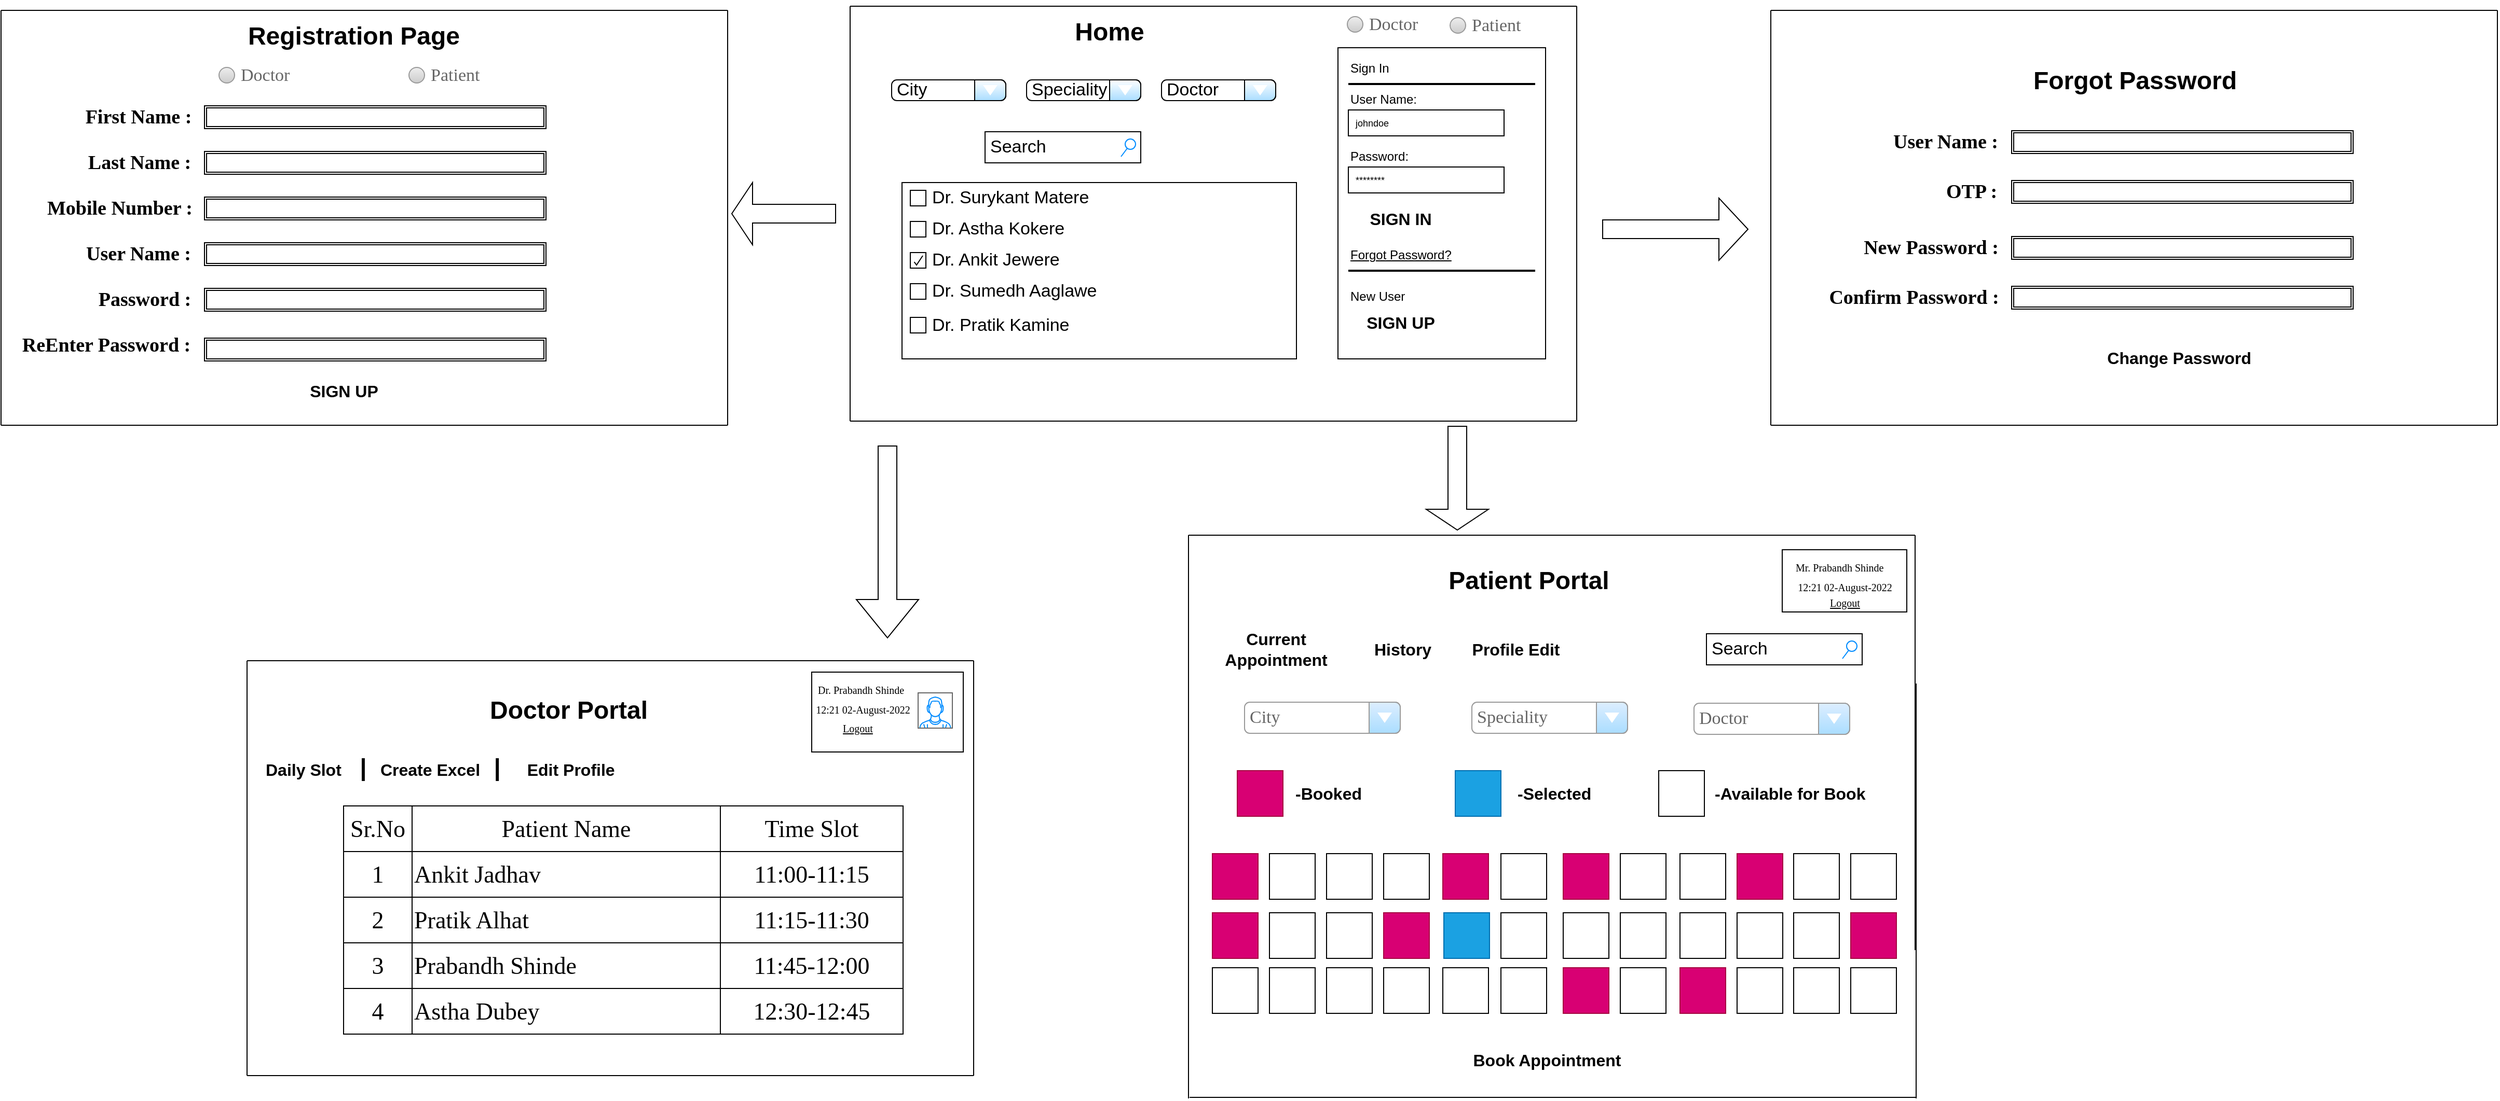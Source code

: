 <mxfile version="19.0.3" type="device"><diagram id="AtNiNteHKR3SzI6aipvw" name="Page-1"><mxGraphModel dx="3121" dy="1398" grid="1" gridSize="11" guides="1" tooltips="1" connect="1" arrows="1" fold="1" page="1" pageScale="1" pageWidth="850" pageHeight="1100" math="0" shadow="0"><root><mxCell id="0"/><mxCell id="1" parent="0"/><mxCell id="qTvIl6ClieO1crjSUaVZ-62" value="" style="strokeWidth=1;shadow=0;align=center;html=1;shape=mxgraph.mockup.forms.rrect;rSize=0;fontSize=9;" vertex="1" parent="1"><mxGeometry x="551" y="80" width="200" height="300" as="geometry"/></mxCell><mxCell id="qTvIl6ClieO1crjSUaVZ-63" value="Sign In" style="strokeWidth=1;shadow=0;dashed=0;align=center;html=1;shape=mxgraph.mockup.forms.anchor;fontSize=12;align=left;resizeWidth=1;spacingLeft=0;" vertex="1" parent="qTvIl6ClieO1crjSUaVZ-62"><mxGeometry width="100" height="20" relative="1" as="geometry"><mxPoint x="10" y="10" as="offset"/></mxGeometry></mxCell><mxCell id="qTvIl6ClieO1crjSUaVZ-64" value="" style="shape=line;strokeWidth=2;html=1;resizeWidth=1;fontSize=9;" vertex="1" parent="qTvIl6ClieO1crjSUaVZ-62"><mxGeometry width="180" height="10" relative="1" as="geometry"><mxPoint x="10" y="30" as="offset"/></mxGeometry></mxCell><mxCell id="qTvIl6ClieO1crjSUaVZ-65" value="User Name:" style="strokeWidth=1;shadow=0;dashed=0;align=center;html=1;shape=mxgraph.mockup.forms.anchor;fontSize=12;align=left;resizeWidth=1;spacingLeft=0;" vertex="1" parent="qTvIl6ClieO1crjSUaVZ-62"><mxGeometry width="100" height="20" relative="1" as="geometry"><mxPoint x="10" y="40" as="offset"/></mxGeometry></mxCell><mxCell id="qTvIl6ClieO1crjSUaVZ-66" value="johndoe" style="strokeWidth=1;shadow=0;dashed=0;align=center;html=1;shape=mxgraph.mockup.forms.rrect;rSize=0;align=left;spacingLeft=5;resizeWidth=1;fontSize=9;" vertex="1" parent="qTvIl6ClieO1crjSUaVZ-62"><mxGeometry width="150" height="25" relative="1" as="geometry"><mxPoint x="10" y="60" as="offset"/></mxGeometry></mxCell><mxCell id="qTvIl6ClieO1crjSUaVZ-67" value="Password:" style="strokeWidth=1;shadow=0;dashed=0;align=center;html=1;shape=mxgraph.mockup.forms.anchor;fontSize=12;align=left;resizeWidth=1;spacingLeft=0;" vertex="1" parent="qTvIl6ClieO1crjSUaVZ-62"><mxGeometry width="100" height="20" relative="1" as="geometry"><mxPoint x="10" y="95" as="offset"/></mxGeometry></mxCell><mxCell id="qTvIl6ClieO1crjSUaVZ-68" value="********" style="strokeWidth=1;shadow=0;dashed=0;align=center;html=1;shape=mxgraph.mockup.forms.rrect;rSize=0;align=left;spacingLeft=5;resizeWidth=1;fontSize=9;" vertex="1" parent="qTvIl6ClieO1crjSUaVZ-62"><mxGeometry width="150" height="25" relative="1" as="geometry"><mxPoint x="10" y="115" as="offset"/></mxGeometry></mxCell><mxCell id="qTvIl6ClieO1crjSUaVZ-69" value="SIGN IN" style="strokeWidth=1;shadow=0;dashed=0;align=center;html=1;shape=mxgraph.mockup.forms.rrect;rSize=5;strokeColor=none;fontSize=16;fontStyle=1;" vertex="1" parent="qTvIl6ClieO1crjSUaVZ-62"><mxGeometry y="1" width="80" height="30" relative="1" as="geometry"><mxPoint x="20" y="-150" as="offset"/></mxGeometry></mxCell><mxCell id="qTvIl6ClieO1crjSUaVZ-70" value="Forgot Password?" style="strokeWidth=1;shadow=0;dashed=0;align=center;html=1;shape=mxgraph.mockup.forms.anchor;fontSize=12;align=left;spacingLeft=0;fontStyle=4;resizeWidth=1;" vertex="1" parent="qTvIl6ClieO1crjSUaVZ-62"><mxGeometry y="1" width="150" height="20" relative="1" as="geometry"><mxPoint x="10" y="-110" as="offset"/></mxGeometry></mxCell><mxCell id="qTvIl6ClieO1crjSUaVZ-71" value="" style="shape=line;strokeWidth=2;html=1;resizeWidth=1;fontSize=9;" vertex="1" parent="qTvIl6ClieO1crjSUaVZ-62"><mxGeometry y="1" width="180" height="10" relative="1" as="geometry"><mxPoint x="10" y="-90" as="offset"/></mxGeometry></mxCell><mxCell id="qTvIl6ClieO1crjSUaVZ-72" value="New User" style="strokeWidth=1;shadow=0;dashed=0;align=center;html=1;shape=mxgraph.mockup.forms.anchor;fontSize=12;align=left;spacingLeft=0;resizeWidth=1;" vertex="1" parent="qTvIl6ClieO1crjSUaVZ-62"><mxGeometry y="1" width="150" height="20" relative="1" as="geometry"><mxPoint x="10" y="-70" as="offset"/></mxGeometry></mxCell><mxCell id="qTvIl6ClieO1crjSUaVZ-73" value="SIGN UP" style="strokeWidth=1;shadow=0;dashed=0;align=center;html=1;shape=mxgraph.mockup.forms.rrect;rSize=5;strokeColor=none;fontSize=16;fontStyle=1;" vertex="1" parent="qTvIl6ClieO1crjSUaVZ-62"><mxGeometry y="1" width="80" height="30" relative="1" as="geometry"><mxPoint x="20" y="-50" as="offset"/></mxGeometry></mxCell><mxCell id="qTvIl6ClieO1crjSUaVZ-85" value="City" style="strokeWidth=1;shadow=0;dashed=0;align=center;html=1;shape=mxgraph.mockup.forms.comboBox;align=left;fillColor2=#aaddff;mainText=;fontSize=17;spacingLeft=3;" vertex="1" parent="1"><mxGeometry x="121" y="111" width="110" height="20" as="geometry"/></mxCell><mxCell id="qTvIl6ClieO1crjSUaVZ-86" value="Speciality" style="strokeWidth=1;shadow=0;dashed=0;align=center;html=1;shape=mxgraph.mockup.forms.comboBox;align=left;fillColor2=#aaddff;mainText=;fontSize=17;spacingLeft=3;" vertex="1" parent="1"><mxGeometry x="251" y="111" width="110" height="20" as="geometry"/></mxCell><mxCell id="qTvIl6ClieO1crjSUaVZ-87" value="Doctor" style="strokeWidth=1;shadow=0;dashed=0;align=center;html=1;shape=mxgraph.mockup.forms.comboBox;align=left;fillColor2=#aaddff;mainText=;fontSize=17;spacingLeft=3;" vertex="1" parent="1"><mxGeometry x="381" y="111" width="110" height="20" as="geometry"/></mxCell><mxCell id="qTvIl6ClieO1crjSUaVZ-88" value="Search" style="strokeWidth=1;shadow=0;dashed=0;align=center;html=1;shape=mxgraph.mockup.forms.searchBox;mainText=;strokeColor2=#008cff;fontSize=17;align=left;spacingLeft=3;" vertex="1" parent="1"><mxGeometry x="211" y="161" width="150" height="30" as="geometry"/></mxCell><mxCell id="qTvIl6ClieO1crjSUaVZ-89" value="" style="strokeWidth=1;shadow=0;dashed=0;align=center;html=1;shape=mxgraph.mockup.forms.rrect;rSize=0;recursiveResize=0;fontSize=9;" vertex="1" parent="1"><mxGeometry x="131" y="210" width="380" height="170" as="geometry"/></mxCell><mxCell id="qTvIl6ClieO1crjSUaVZ-90" value="Dr. Surykant Matere" style="strokeWidth=1;shadow=0;dashed=0;align=center;html=1;shape=mxgraph.mockup.forms.rrect;rSize=0;align=left;spacingLeft=4;fontSize=17;labelPosition=right;" vertex="1" parent="qTvIl6ClieO1crjSUaVZ-89"><mxGeometry x="8" y="7.5" width="15" height="15" as="geometry"/></mxCell><mxCell id="qTvIl6ClieO1crjSUaVZ-91" value="Dr. Astha Kokere" style="strokeWidth=1;shadow=0;dashed=0;align=center;html=1;shape=mxgraph.mockup.forms.rrect;rSize=0;align=left;spacingLeft=4;fontSize=17;labelPosition=right;" vertex="1" parent="qTvIl6ClieO1crjSUaVZ-89"><mxGeometry x="8" y="37.5" width="15" height="15" as="geometry"/></mxCell><mxCell id="qTvIl6ClieO1crjSUaVZ-92" value="Dr. Ankit Jewere" style="strokeWidth=1;shadow=0;dashed=0;align=center;html=1;shape=mxgraph.mockup.forms.checkbox;rSize=0;resizable=0;align=left;spacingLeft=4;fontSize=17;labelPosition=right;" vertex="1" parent="qTvIl6ClieO1crjSUaVZ-89"><mxGeometry x="8" y="67.5" width="15" height="15" as="geometry"/></mxCell><mxCell id="qTvIl6ClieO1crjSUaVZ-93" value="Dr. Sumedh Aaglawe" style="strokeWidth=1;shadow=0;dashed=0;align=center;html=1;shape=mxgraph.mockup.forms.rrect;rSize=0;align=left;spacingLeft=4;fontSize=17;labelPosition=right;" vertex="1" parent="qTvIl6ClieO1crjSUaVZ-89"><mxGeometry x="8" y="97.5" width="15" height="15" as="geometry"/></mxCell><mxCell id="qTvIl6ClieO1crjSUaVZ-96" value="Dr. Pratik Kamine" style="strokeWidth=1;shadow=0;dashed=0;align=center;html=1;shape=mxgraph.mockup.forms.rrect;rSize=0;align=left;spacingLeft=4;fontSize=17;labelPosition=right;" vertex="1" parent="qTvIl6ClieO1crjSUaVZ-89"><mxGeometry x="8" y="130" width="15" height="15" as="geometry"/></mxCell><mxCell id="qTvIl6ClieO1crjSUaVZ-100" value="" style="endArrow=none;html=1;rounded=0;fontSize=9;" edge="1" parent="1"><mxGeometry width="50" height="50" relative="1" as="geometry"><mxPoint x="81" y="40" as="sourcePoint"/><mxPoint x="781" y="40" as="targetPoint"/></mxGeometry></mxCell><mxCell id="qTvIl6ClieO1crjSUaVZ-101" value="" style="endArrow=none;html=1;rounded=0;fontSize=9;" edge="1" parent="1"><mxGeometry width="50" height="50" relative="1" as="geometry"><mxPoint x="81" y="440" as="sourcePoint"/><mxPoint x="781" y="440" as="targetPoint"/></mxGeometry></mxCell><mxCell id="qTvIl6ClieO1crjSUaVZ-102" value="" style="endArrow=none;html=1;rounded=0;fontSize=9;" edge="1" parent="1"><mxGeometry width="50" height="50" relative="1" as="geometry"><mxPoint x="81" y="440" as="sourcePoint"/><mxPoint x="81" y="40" as="targetPoint"/><Array as="points"><mxPoint x="81" y="253"/></Array></mxGeometry></mxCell><mxCell id="qTvIl6ClieO1crjSUaVZ-103" value="" style="endArrow=none;html=1;rounded=0;fontSize=9;" edge="1" parent="1"><mxGeometry width="50" height="50" relative="1" as="geometry"><mxPoint x="781" y="440.0" as="sourcePoint"/><mxPoint x="781" y="40" as="targetPoint"/></mxGeometry></mxCell><mxCell id="qTvIl6ClieO1crjSUaVZ-107" value="&lt;h1&gt;&lt;b&gt;Home&lt;/b&gt;&lt;/h1&gt;" style="text;html=1;strokeColor=none;fillColor=none;align=center;verticalAlign=middle;whiteSpace=wrap;rounded=0;sketch=0;" vertex="1" parent="1"><mxGeometry x="301" y="50" width="60" height="30" as="geometry"/></mxCell><mxCell id="qTvIl6ClieO1crjSUaVZ-112" value="" style="endArrow=none;html=1;rounded=0;fontSize=9;" edge="1" parent="1"><mxGeometry width="50" height="50" relative="1" as="geometry"><mxPoint x="-737.0" y="44" as="sourcePoint"/><mxPoint x="-37" y="44" as="targetPoint"/></mxGeometry></mxCell><mxCell id="qTvIl6ClieO1crjSUaVZ-113" value="" style="endArrow=none;html=1;rounded=0;fontSize=9;" edge="1" parent="1"><mxGeometry width="50" height="50" relative="1" as="geometry"><mxPoint x="-737.0" y="444" as="sourcePoint"/><mxPoint x="-37" y="444" as="targetPoint"/></mxGeometry></mxCell><mxCell id="qTvIl6ClieO1crjSUaVZ-114" value="" style="endArrow=none;html=1;rounded=0;fontSize=9;" edge="1" parent="1"><mxGeometry width="50" height="50" relative="1" as="geometry"><mxPoint x="-737.0" y="444" as="sourcePoint"/><mxPoint x="-737.0" y="44" as="targetPoint"/></mxGeometry></mxCell><mxCell id="qTvIl6ClieO1crjSUaVZ-115" value="" style="endArrow=none;html=1;rounded=0;fontSize=9;" edge="1" parent="1"><mxGeometry width="50" height="50" relative="1" as="geometry"><mxPoint x="-37" y="444.0" as="sourcePoint"/><mxPoint x="-37" y="44" as="targetPoint"/></mxGeometry></mxCell><mxCell id="qTvIl6ClieO1crjSUaVZ-116" value="&lt;h1&gt;&lt;b&gt;Registration Page&lt;/b&gt;&lt;/h1&gt;" style="text;html=1;strokeColor=none;fillColor=none;align=center;verticalAlign=middle;whiteSpace=wrap;rounded=0;sketch=0;" vertex="1" parent="1"><mxGeometry x="-527" y="54" width="260" height="30" as="geometry"/></mxCell><mxCell id="qTvIl6ClieO1crjSUaVZ-117" value="SIGN UP" style="strokeWidth=1;shadow=0;dashed=0;align=center;html=1;shape=mxgraph.mockup.forms.rrect;rSize=5;strokeColor=none;fontSize=16;fontStyle=1;" vertex="1" parent="1"><mxGeometry x="-447" y="396" width="80" height="30" as="geometry"/></mxCell><mxCell id="qTvIl6ClieO1crjSUaVZ-124" value="&lt;b&gt;&lt;font style=&quot;font-size: 19px;&quot; face=&quot;Times New Roman&quot;&gt;First Name :&lt;/font&gt;&lt;/b&gt;" style="text;html=1;strokeColor=none;fillColor=none;align=center;verticalAlign=middle;whiteSpace=wrap;rounded=0;sketch=0;" vertex="1" parent="1"><mxGeometry x="-662" y="132" width="115" height="30" as="geometry"/></mxCell><mxCell id="qTvIl6ClieO1crjSUaVZ-129" value="&lt;b&gt;&lt;font style=&quot;font-size: 19px;&quot; face=&quot;Times New Roman&quot;&gt;Last Name :&lt;/font&gt;&lt;/b&gt;" style="text;html=1;strokeColor=none;fillColor=none;align=center;verticalAlign=middle;whiteSpace=wrap;rounded=0;sketch=0;" vertex="1" parent="1"><mxGeometry x="-661" y="176" width="115" height="30" as="geometry"/></mxCell><mxCell id="qTvIl6ClieO1crjSUaVZ-130" value="&lt;b&gt;&lt;font style=&quot;font-size: 19px;&quot; face=&quot;Times New Roman&quot;&gt;Mobile Number :&lt;/font&gt;&lt;/b&gt;" style="text;html=1;strokeColor=none;fillColor=none;align=center;verticalAlign=middle;whiteSpace=wrap;rounded=0;sketch=0;" vertex="1" parent="1"><mxGeometry x="-694" y="220" width="143" height="30" as="geometry"/></mxCell><mxCell id="qTvIl6ClieO1crjSUaVZ-137" value="Doctor" style="shape=ellipse;fillColor=#eeeeee;strokeColor=#999999;gradientColor=#cccccc;html=1;align=left;spacingLeft=4;fontSize=17;fontColor=#666666;labelPosition=right;shadow=0;rounded=0;sketch=0;fontFamily=Times New Roman;" vertex="1" parent="1"><mxGeometry x="560" y="50" width="15" height="15" as="geometry"/></mxCell><mxCell id="qTvIl6ClieO1crjSUaVZ-138" value="Patient" style="shape=ellipse;fillColor=#eeeeee;strokeColor=#999999;gradientColor=#cccccc;html=1;align=left;spacingLeft=4;fontSize=17;fontColor=#666666;labelPosition=right;shadow=0;rounded=0;sketch=0;fontFamily=Times New Roman;" vertex="1" parent="1"><mxGeometry x="659" y="51" width="15" height="15" as="geometry"/></mxCell><mxCell id="qTvIl6ClieO1crjSUaVZ-147" value="Doctor" style="shape=ellipse;fillColor=#eeeeee;strokeColor=#999999;gradientColor=#cccccc;html=1;align=left;spacingLeft=4;fontSize=17;fontColor=#666666;labelPosition=right;shadow=0;rounded=0;sketch=0;fontFamily=Times New Roman;" vertex="1" parent="1"><mxGeometry x="-527" y="99" width="15" height="15" as="geometry"/></mxCell><mxCell id="qTvIl6ClieO1crjSUaVZ-148" value="Patient" style="shape=ellipse;fillColor=#eeeeee;strokeColor=#999999;gradientColor=#cccccc;html=1;align=left;spacingLeft=4;fontSize=17;fontColor=#666666;labelPosition=right;shadow=0;rounded=0;sketch=0;fontFamily=Times New Roman;" vertex="1" parent="1"><mxGeometry x="-344" y="99" width="15" height="15" as="geometry"/></mxCell><mxCell id="qTvIl6ClieO1crjSUaVZ-149" value="&lt;b&gt;&lt;font style=&quot;font-size: 19px;&quot; face=&quot;Times New Roman&quot;&gt;User Name :&lt;/font&gt;&lt;/b&gt;" style="text;html=1;strokeColor=none;fillColor=none;align=center;verticalAlign=middle;whiteSpace=wrap;rounded=0;sketch=0;" vertex="1" parent="1"><mxGeometry x="-662" y="264" width="115" height="30" as="geometry"/></mxCell><mxCell id="qTvIl6ClieO1crjSUaVZ-150" value="&lt;b&gt;&lt;font style=&quot;font-size: 19px;&quot; face=&quot;Times New Roman&quot;&gt;ReEnter Password :&lt;/font&gt;&lt;/b&gt;" style="text;html=1;strokeColor=none;fillColor=none;align=center;verticalAlign=middle;whiteSpace=wrap;rounded=0;sketch=0;" vertex="1" parent="1"><mxGeometry x="-718" y="352" width="165" height="30" as="geometry"/></mxCell><mxCell id="qTvIl6ClieO1crjSUaVZ-151" value="&lt;font face=&quot;Times New Roman&quot;&gt;&lt;span style=&quot;font-size: 19px;&quot;&gt;&lt;b&gt;Password :&lt;/b&gt;&lt;/span&gt;&lt;/font&gt;" style="text;html=1;strokeColor=none;fillColor=none;align=center;verticalAlign=middle;whiteSpace=wrap;rounded=0;sketch=0;" vertex="1" parent="1"><mxGeometry x="-656" y="308" width="115" height="30" as="geometry"/></mxCell><mxCell id="qTvIl6ClieO1crjSUaVZ-152" value="" style="shape=ext;double=1;rounded=0;whiteSpace=wrap;html=1;sketch=0;fontFamily=Times New Roman;fontSize=19;" vertex="1" parent="1"><mxGeometry x="-541" y="136" width="329" height="22" as="geometry"/></mxCell><mxCell id="qTvIl6ClieO1crjSUaVZ-153" value="" style="shape=ext;double=1;rounded=0;whiteSpace=wrap;html=1;sketch=0;fontFamily=Times New Roman;fontSize=19;" vertex="1" parent="1"><mxGeometry x="-541" y="180" width="329" height="22" as="geometry"/></mxCell><mxCell id="qTvIl6ClieO1crjSUaVZ-154" value="" style="shape=ext;double=1;rounded=0;whiteSpace=wrap;html=1;sketch=0;fontFamily=Times New Roman;fontSize=19;" vertex="1" parent="1"><mxGeometry x="-541" y="224" width="329" height="22" as="geometry"/></mxCell><mxCell id="qTvIl6ClieO1crjSUaVZ-155" value="" style="shape=ext;double=1;rounded=0;whiteSpace=wrap;html=1;sketch=0;fontFamily=Times New Roman;fontSize=19;" vertex="1" parent="1"><mxGeometry x="-541" y="268" width="329" height="22" as="geometry"/></mxCell><mxCell id="qTvIl6ClieO1crjSUaVZ-156" value="" style="shape=ext;double=1;rounded=0;whiteSpace=wrap;html=1;sketch=0;fontFamily=Times New Roman;fontSize=19;" vertex="1" parent="1"><mxGeometry x="-541" y="312" width="329" height="22" as="geometry"/></mxCell><mxCell id="qTvIl6ClieO1crjSUaVZ-157" value="" style="shape=ext;double=1;rounded=0;whiteSpace=wrap;html=1;sketch=0;fontFamily=Times New Roman;fontSize=19;" vertex="1" parent="1"><mxGeometry x="-541" y="360" width="329" height="22" as="geometry"/></mxCell><mxCell id="qTvIl6ClieO1crjSUaVZ-158" value="" style="endArrow=none;html=1;rounded=0;fontSize=9;" edge="1" parent="1"><mxGeometry width="50" height="50" relative="1" as="geometry"><mxPoint x="968.0" y="44" as="sourcePoint"/><mxPoint x="1668" y="44" as="targetPoint"/></mxGeometry></mxCell><mxCell id="qTvIl6ClieO1crjSUaVZ-159" value="" style="endArrow=none;html=1;rounded=0;fontSize=9;" edge="1" parent="1"><mxGeometry width="50" height="50" relative="1" as="geometry"><mxPoint x="968.0" y="444" as="sourcePoint"/><mxPoint x="1668" y="444" as="targetPoint"/></mxGeometry></mxCell><mxCell id="qTvIl6ClieO1crjSUaVZ-160" value="" style="endArrow=none;html=1;rounded=0;fontSize=9;" edge="1" parent="1"><mxGeometry width="50" height="50" relative="1" as="geometry"><mxPoint x="968.0" y="444" as="sourcePoint"/><mxPoint x="968.0" y="44" as="targetPoint"/></mxGeometry></mxCell><mxCell id="qTvIl6ClieO1crjSUaVZ-161" value="" style="endArrow=none;html=1;rounded=0;fontSize=9;" edge="1" parent="1"><mxGeometry width="50" height="50" relative="1" as="geometry"><mxPoint x="1668" y="444.0" as="sourcePoint"/><mxPoint x="1668" y="44" as="targetPoint"/></mxGeometry></mxCell><mxCell id="qTvIl6ClieO1crjSUaVZ-163" value="&lt;h1&gt;&lt;b&gt;Forgot Password&lt;/b&gt;&lt;/h1&gt;" style="text;html=1;strokeColor=none;fillColor=none;align=center;verticalAlign=middle;whiteSpace=wrap;rounded=0;sketch=0;" vertex="1" parent="1"><mxGeometry x="1189" y="97" width="260" height="30" as="geometry"/></mxCell><mxCell id="qTvIl6ClieO1crjSUaVZ-164" value="&lt;b&gt;&lt;font style=&quot;font-size: 19px;&quot; face=&quot;Times New Roman&quot;&gt;User Name :&lt;/font&gt;&lt;/b&gt;" style="text;html=1;strokeColor=none;fillColor=none;align=center;verticalAlign=middle;whiteSpace=wrap;rounded=0;sketch=0;" vertex="1" parent="1"><mxGeometry x="1079" y="156" width="115" height="30" as="geometry"/></mxCell><mxCell id="qTvIl6ClieO1crjSUaVZ-165" value="" style="shape=ext;double=1;rounded=0;whiteSpace=wrap;html=1;sketch=0;fontFamily=Times New Roman;fontSize=19;" vertex="1" parent="1"><mxGeometry x="1200" y="160" width="329" height="22" as="geometry"/></mxCell><mxCell id="qTvIl6ClieO1crjSUaVZ-170" value="&lt;b&gt;&lt;font style=&quot;font-size: 19px;&quot; face=&quot;Times New Roman&quot;&gt;OTP :&lt;/font&gt;&lt;/b&gt;" style="text;html=1;strokeColor=none;fillColor=none;align=center;verticalAlign=middle;whiteSpace=wrap;rounded=0;sketch=0;" vertex="1" parent="1"><mxGeometry x="1123" y="204" width="77" height="30" as="geometry"/></mxCell><mxCell id="qTvIl6ClieO1crjSUaVZ-171" value="" style="shape=ext;double=1;rounded=0;whiteSpace=wrap;html=1;sketch=0;fontFamily=Times New Roman;fontSize=19;" vertex="1" parent="1"><mxGeometry x="1200" y="208" width="329" height="22" as="geometry"/></mxCell><mxCell id="qTvIl6ClieO1crjSUaVZ-172" value="&lt;b&gt;&lt;font style=&quot;font-size: 19px;&quot; face=&quot;Times New Roman&quot;&gt;New Password :&lt;/font&gt;&lt;/b&gt;" style="text;html=1;strokeColor=none;fillColor=none;align=center;verticalAlign=middle;whiteSpace=wrap;rounded=0;sketch=0;" vertex="1" parent="1"><mxGeometry x="1054" y="258" width="137" height="30" as="geometry"/></mxCell><mxCell id="qTvIl6ClieO1crjSUaVZ-173" value="" style="shape=ext;double=1;rounded=0;whiteSpace=wrap;html=1;sketch=0;fontFamily=Times New Roman;fontSize=19;" vertex="1" parent="1"><mxGeometry x="1200" y="262" width="329" height="22" as="geometry"/></mxCell><mxCell id="qTvIl6ClieO1crjSUaVZ-174" value="&lt;b&gt;&lt;font style=&quot;font-size: 19px;&quot; face=&quot;Times New Roman&quot;&gt;Confirm Password :&lt;/font&gt;&lt;/b&gt;" style="text;html=1;strokeColor=none;fillColor=none;align=center;verticalAlign=middle;whiteSpace=wrap;rounded=0;sketch=0;" vertex="1" parent="1"><mxGeometry x="1021" y="306" width="170" height="30" as="geometry"/></mxCell><mxCell id="qTvIl6ClieO1crjSUaVZ-175" value="" style="shape=ext;double=1;rounded=0;whiteSpace=wrap;html=1;sketch=0;fontFamily=Times New Roman;fontSize=19;" vertex="1" parent="1"><mxGeometry x="1200" y="310" width="329" height="22" as="geometry"/></mxCell><mxCell id="qTvIl6ClieO1crjSUaVZ-176" value="Change Password" style="strokeWidth=1;shadow=0;dashed=0;align=center;html=1;shape=mxgraph.mockup.forms.rrect;rSize=5;strokeColor=none;fontSize=16;fontStyle=1;" vertex="1" parent="1"><mxGeometry x="1321" y="364" width="80" height="30" as="geometry"/></mxCell><mxCell id="qTvIl6ClieO1crjSUaVZ-177" value="" style="endArrow=none;html=1;rounded=0;fontSize=9;" edge="1" parent="1"><mxGeometry width="50" height="50" relative="1" as="geometry"><mxPoint x="-500" y="671" as="sourcePoint"/><mxPoint x="200" y="671" as="targetPoint"/></mxGeometry></mxCell><mxCell id="qTvIl6ClieO1crjSUaVZ-178" value="" style="endArrow=none;html=1;rounded=0;fontSize=9;" edge="1" parent="1"><mxGeometry width="50" height="50" relative="1" as="geometry"><mxPoint x="-500" y="1071" as="sourcePoint"/><mxPoint x="200" y="1071" as="targetPoint"/></mxGeometry></mxCell><mxCell id="qTvIl6ClieO1crjSUaVZ-179" value="" style="endArrow=none;html=1;rounded=0;fontSize=9;" edge="1" parent="1"><mxGeometry width="50" height="50" relative="1" as="geometry"><mxPoint x="-500" y="1071" as="sourcePoint"/><mxPoint x="-500" y="671" as="targetPoint"/></mxGeometry></mxCell><mxCell id="qTvIl6ClieO1crjSUaVZ-180" value="" style="endArrow=none;html=1;rounded=0;fontSize=9;" edge="1" parent="1"><mxGeometry width="50" height="50" relative="1" as="geometry"><mxPoint x="200" y="1071" as="sourcePoint"/><mxPoint x="200" y="671" as="targetPoint"/></mxGeometry></mxCell><mxCell id="qTvIl6ClieO1crjSUaVZ-181" value="" style="endArrow=none;html=1;rounded=0;fontSize=9;" edge="1" parent="1"><mxGeometry width="50" height="50" relative="1" as="geometry"><mxPoint x="407" y="550" as="sourcePoint"/><mxPoint x="1107" y="550" as="targetPoint"/></mxGeometry></mxCell><mxCell id="qTvIl6ClieO1crjSUaVZ-182" value="" style="endArrow=none;html=1;rounded=0;fontSize=9;" edge="1" parent="1"><mxGeometry width="50" height="50" relative="1" as="geometry"><mxPoint x="408" y="1092" as="sourcePoint"/><mxPoint x="1108" y="1092" as="targetPoint"/></mxGeometry></mxCell><mxCell id="qTvIl6ClieO1crjSUaVZ-183" value="" style="endArrow=none;html=1;rounded=0;fontSize=9;" edge="1" parent="1"><mxGeometry width="50" height="50" relative="1" as="geometry"><mxPoint x="407" y="950" as="sourcePoint"/><mxPoint x="407" y="550" as="targetPoint"/></mxGeometry></mxCell><mxCell id="qTvIl6ClieO1crjSUaVZ-184" value="" style="endArrow=none;html=1;rounded=0;fontSize=9;" edge="1" parent="1"><mxGeometry width="50" height="50" relative="1" as="geometry"><mxPoint x="1107" y="950" as="sourcePoint"/><mxPoint x="1107" y="550" as="targetPoint"/></mxGeometry></mxCell><mxCell id="qTvIl6ClieO1crjSUaVZ-185" value="&lt;h1&gt;&lt;b&gt;Patient Portal&lt;/b&gt;&lt;/h1&gt;" style="text;html=1;strokeColor=none;fillColor=none;align=center;verticalAlign=middle;whiteSpace=wrap;rounded=0;sketch=0;" vertex="1" parent="1"><mxGeometry x="605" y="579" width="260" height="30" as="geometry"/></mxCell><mxCell id="qTvIl6ClieO1crjSUaVZ-186" value="&lt;h1&gt;&lt;b&gt;Doctor Portal&lt;/b&gt;&lt;/h1&gt;" style="text;html=1;strokeColor=none;fillColor=none;align=center;verticalAlign=middle;whiteSpace=wrap;rounded=0;sketch=0;" vertex="1" parent="1"><mxGeometry x="-320" y="704" width="260" height="30" as="geometry"/></mxCell><mxCell id="qTvIl6ClieO1crjSUaVZ-187" value="History" style="strokeWidth=1;shadow=0;dashed=0;align=center;html=1;shape=mxgraph.mockup.forms.rrect;rSize=5;strokeColor=none;fontSize=16;fontStyle=1;" vertex="1" parent="1"><mxGeometry x="573" y="645" width="80" height="30" as="geometry"/></mxCell><mxCell id="qTvIl6ClieO1crjSUaVZ-188" value="Current &lt;br&gt;Appointment" style="strokeWidth=1;shadow=0;dashed=0;align=center;html=1;shape=mxgraph.mockup.forms.rrect;rSize=5;strokeColor=none;fontSize=16;fontStyle=1;" vertex="1" parent="1"><mxGeometry x="451" y="645" width="80" height="30" as="geometry"/></mxCell><mxCell id="qTvIl6ClieO1crjSUaVZ-189" value="Profile Edit" style="strokeWidth=1;shadow=0;dashed=0;align=center;html=1;shape=mxgraph.mockup.forms.rrect;rSize=5;strokeColor=none;fontSize=16;fontStyle=1;" vertex="1" parent="1"><mxGeometry x="682" y="645" width="80" height="30" as="geometry"/></mxCell><mxCell id="qTvIl6ClieO1crjSUaVZ-190" value="" style="rounded=0;whiteSpace=wrap;html=1;sketch=0;fontFamily=Times New Roman;fontSize=19;" vertex="1" parent="1"><mxGeometry x="979" y="564" width="120" height="60" as="geometry"/></mxCell><mxCell id="qTvIl6ClieO1crjSUaVZ-191" value="Mr. Prabandh Shinde" style="text;html=1;strokeColor=none;fillColor=none;align=left;verticalAlign=middle;whiteSpace=wrap;rounded=0;sketch=0;fontFamily=Times New Roman;fontSize=10;" vertex="1" parent="1"><mxGeometry x="989.5" y="571" width="99" height="19" as="geometry"/></mxCell><mxCell id="qTvIl6ClieO1crjSUaVZ-192" value="12:21 02-August-2022" style="text;html=1;strokeColor=none;fillColor=none;align=center;verticalAlign=middle;whiteSpace=wrap;rounded=0;sketch=0;fontFamily=Times New Roman;fontSize=10;" vertex="1" parent="1"><mxGeometry x="989.5" y="590" width="99" height="19" as="geometry"/></mxCell><mxCell id="qTvIl6ClieO1crjSUaVZ-193" value="Logout" style="text;html=1;strokeColor=none;fillColor=none;align=center;verticalAlign=middle;whiteSpace=wrap;rounded=0;sketch=0;fontFamily=Times New Roman;fontSize=10;fontStyle=4" vertex="1" parent="1"><mxGeometry x="989.5" y="605" width="99" height="19" as="geometry"/></mxCell><mxCell id="qTvIl6ClieO1crjSUaVZ-194" value="City" style="strokeWidth=1;shadow=0;dashed=0;align=center;html=1;shape=mxgraph.mockup.forms.comboBox;strokeColor=#999999;fillColor=#ddeeff;align=left;fillColor2=#aaddff;mainText=;fontColor=#666666;fontSize=17;spacingLeft=3;rounded=0;sketch=0;fontFamily=Times New Roman;" vertex="1" parent="1"><mxGeometry x="461" y="711" width="150" height="30" as="geometry"/></mxCell><mxCell id="qTvIl6ClieO1crjSUaVZ-195" value="Speciality" style="strokeWidth=1;shadow=0;dashed=0;align=center;html=1;shape=mxgraph.mockup.forms.comboBox;strokeColor=#999999;fillColor=#ddeeff;align=left;fillColor2=#aaddff;mainText=;fontColor=#666666;fontSize=17;spacingLeft=3;rounded=0;sketch=0;fontFamily=Times New Roman;" vertex="1" parent="1"><mxGeometry x="680" y="711" width="150" height="30" as="geometry"/></mxCell><mxCell id="qTvIl6ClieO1crjSUaVZ-196" value="Doctor" style="strokeWidth=1;shadow=0;dashed=0;align=center;html=1;shape=mxgraph.mockup.forms.comboBox;strokeColor=#999999;fillColor=#ddeeff;align=left;fillColor2=#aaddff;mainText=;fontColor=#666666;fontSize=17;spacingLeft=3;rounded=0;sketch=0;fontFamily=Times New Roman;" vertex="1" parent="1"><mxGeometry x="894" y="712" width="150" height="30" as="geometry"/></mxCell><mxCell id="qTvIl6ClieO1crjSUaVZ-197" value="Search" style="strokeWidth=1;shadow=0;dashed=0;align=center;html=1;shape=mxgraph.mockup.forms.searchBox;mainText=;strokeColor2=#008cff;fontSize=17;align=left;spacingLeft=3;" vertex="1" parent="1"><mxGeometry x="906" y="645" width="150" height="30" as="geometry"/></mxCell><mxCell id="qTvIl6ClieO1crjSUaVZ-198" value="" style="rounded=0;whiteSpace=wrap;html=1;sketch=0;fontFamily=Times New Roman;fontSize=10;fillColor=#d80073;fontColor=#ffffff;strokeColor=#A50040;" vertex="1" parent="1"><mxGeometry x="430" y="857" width="44" height="44" as="geometry"/></mxCell><mxCell id="qTvIl6ClieO1crjSUaVZ-199" value="" style="rounded=0;whiteSpace=wrap;html=1;sketch=0;fontFamily=Times New Roman;fontSize=10;" vertex="1" parent="1"><mxGeometry x="485" y="857" width="44" height="44" as="geometry"/></mxCell><mxCell id="qTvIl6ClieO1crjSUaVZ-200" value="" style="rounded=0;whiteSpace=wrap;html=1;sketch=0;fontFamily=Times New Roman;fontSize=10;" vertex="1" parent="1"><mxGeometry x="540" y="857" width="44" height="44" as="geometry"/></mxCell><mxCell id="qTvIl6ClieO1crjSUaVZ-201" value="" style="rounded=0;whiteSpace=wrap;html=1;sketch=0;fontFamily=Times New Roman;fontSize=10;" vertex="1" parent="1"><mxGeometry x="595" y="857" width="44" height="44" as="geometry"/></mxCell><mxCell id="qTvIl6ClieO1crjSUaVZ-202" value="" style="rounded=0;whiteSpace=wrap;html=1;sketch=0;fontFamily=Times New Roman;fontSize=10;fillColor=#d80073;strokeColor=#A50040;fontColor=#ffffff;" vertex="1" parent="1"><mxGeometry x="652" y="857" width="44" height="44" as="geometry"/></mxCell><mxCell id="qTvIl6ClieO1crjSUaVZ-203" value="" style="rounded=0;whiteSpace=wrap;html=1;sketch=0;fontFamily=Times New Roman;fontSize=10;" vertex="1" parent="1"><mxGeometry x="708" y="857" width="44" height="44" as="geometry"/></mxCell><mxCell id="qTvIl6ClieO1crjSUaVZ-204" value="" style="rounded=0;whiteSpace=wrap;html=1;sketch=0;fontFamily=Times New Roman;fontSize=10;fillColor=#d80073;fontColor=#ffffff;strokeColor=#A50040;" vertex="1" parent="1"><mxGeometry x="768" y="857" width="44" height="44" as="geometry"/></mxCell><mxCell id="qTvIl6ClieO1crjSUaVZ-205" value="" style="rounded=0;whiteSpace=wrap;html=1;sketch=0;fontFamily=Times New Roman;fontSize=10;" vertex="1" parent="1"><mxGeometry x="823" y="857" width="44" height="44" as="geometry"/></mxCell><mxCell id="qTvIl6ClieO1crjSUaVZ-206" value="" style="rounded=0;whiteSpace=wrap;html=1;sketch=0;fontFamily=Times New Roman;fontSize=10;" vertex="1" parent="1"><mxGeometry x="880.5" y="857" width="44" height="44" as="geometry"/></mxCell><mxCell id="qTvIl6ClieO1crjSUaVZ-207" value="" style="rounded=0;whiteSpace=wrap;html=1;sketch=0;fontFamily=Times New Roman;fontSize=10;fillColor=#d80073;fontColor=#ffffff;strokeColor=#A50040;" vertex="1" parent="1"><mxGeometry x="935.5" y="857" width="44" height="44" as="geometry"/></mxCell><mxCell id="qTvIl6ClieO1crjSUaVZ-208" value="" style="rounded=0;whiteSpace=wrap;html=1;sketch=0;fontFamily=Times New Roman;fontSize=10;" vertex="1" parent="1"><mxGeometry x="990" y="857" width="44" height="44" as="geometry"/></mxCell><mxCell id="qTvIl6ClieO1crjSUaVZ-209" value="" style="rounded=0;whiteSpace=wrap;html=1;sketch=0;fontFamily=Times New Roman;fontSize=10;" vertex="1" parent="1"><mxGeometry x="1045" y="857" width="44" height="44" as="geometry"/></mxCell><mxCell id="qTvIl6ClieO1crjSUaVZ-210" value="" style="rounded=0;whiteSpace=wrap;html=1;sketch=0;fontFamily=Times New Roman;fontSize=10;fillColor=#d80073;fontColor=#ffffff;strokeColor=#A50040;" vertex="1" parent="1"><mxGeometry x="430" y="914" width="44" height="44" as="geometry"/></mxCell><mxCell id="qTvIl6ClieO1crjSUaVZ-211" value="" style="rounded=0;whiteSpace=wrap;html=1;sketch=0;fontFamily=Times New Roman;fontSize=10;" vertex="1" parent="1"><mxGeometry x="485" y="914" width="44" height="44" as="geometry"/></mxCell><mxCell id="qTvIl6ClieO1crjSUaVZ-212" value="" style="rounded=0;whiteSpace=wrap;html=1;sketch=0;fontFamily=Times New Roman;fontSize=10;" vertex="1" parent="1"><mxGeometry x="540" y="914" width="44" height="44" as="geometry"/></mxCell><mxCell id="qTvIl6ClieO1crjSUaVZ-213" value="" style="rounded=0;whiteSpace=wrap;html=1;sketch=0;fontFamily=Times New Roman;fontSize=10;fillColor=#d80073;fontColor=#ffffff;strokeColor=#A50040;" vertex="1" parent="1"><mxGeometry x="595" y="914" width="44" height="44" as="geometry"/></mxCell><mxCell id="qTvIl6ClieO1crjSUaVZ-214" value="" style="rounded=0;whiteSpace=wrap;html=1;sketch=0;fontFamily=Times New Roman;fontSize=10;fillColor=#1ba1e2;fontColor=#ffffff;strokeColor=#006EAF;" vertex="1" parent="1"><mxGeometry x="653" y="914" width="44" height="44" as="geometry"/></mxCell><mxCell id="qTvIl6ClieO1crjSUaVZ-215" value="" style="rounded=0;whiteSpace=wrap;html=1;sketch=0;fontFamily=Times New Roman;fontSize=10;" vertex="1" parent="1"><mxGeometry x="708" y="914" width="44" height="44" as="geometry"/></mxCell><mxCell id="qTvIl6ClieO1crjSUaVZ-216" value="" style="rounded=0;whiteSpace=wrap;html=1;sketch=0;fontFamily=Times New Roman;fontSize=10;" vertex="1" parent="1"><mxGeometry x="768" y="914" width="44" height="44" as="geometry"/></mxCell><mxCell id="qTvIl6ClieO1crjSUaVZ-217" value="" style="rounded=0;whiteSpace=wrap;html=1;sketch=0;fontFamily=Times New Roman;fontSize=10;" vertex="1" parent="1"><mxGeometry x="823" y="914" width="44" height="44" as="geometry"/></mxCell><mxCell id="qTvIl6ClieO1crjSUaVZ-218" value="" style="rounded=0;whiteSpace=wrap;html=1;sketch=0;fontFamily=Times New Roman;fontSize=10;" vertex="1" parent="1"><mxGeometry x="880.5" y="914" width="44" height="44" as="geometry"/></mxCell><mxCell id="qTvIl6ClieO1crjSUaVZ-219" value="" style="rounded=0;whiteSpace=wrap;html=1;sketch=0;fontFamily=Times New Roman;fontSize=10;" vertex="1" parent="1"><mxGeometry x="935.5" y="914" width="44" height="44" as="geometry"/></mxCell><mxCell id="qTvIl6ClieO1crjSUaVZ-220" value="" style="rounded=0;whiteSpace=wrap;html=1;sketch=0;fontFamily=Times New Roman;fontSize=10;" vertex="1" parent="1"><mxGeometry x="990" y="914" width="44" height="44" as="geometry"/></mxCell><mxCell id="qTvIl6ClieO1crjSUaVZ-221" value="" style="rounded=0;whiteSpace=wrap;html=1;sketch=0;fontFamily=Times New Roman;fontSize=10;fillColor=#d80073;fontColor=#ffffff;strokeColor=#A50040;" vertex="1" parent="1"><mxGeometry x="1045" y="914" width="44" height="44" as="geometry"/></mxCell><mxCell id="qTvIl6ClieO1crjSUaVZ-222" value="" style="rounded=0;whiteSpace=wrap;html=1;sketch=0;fontFamily=Times New Roman;fontSize=10;" vertex="1" parent="1"><mxGeometry x="430" y="967" width="44" height="44" as="geometry"/></mxCell><mxCell id="qTvIl6ClieO1crjSUaVZ-223" value="" style="rounded=0;whiteSpace=wrap;html=1;sketch=0;fontFamily=Times New Roman;fontSize=10;" vertex="1" parent="1"><mxGeometry x="485" y="967" width="44" height="44" as="geometry"/></mxCell><mxCell id="qTvIl6ClieO1crjSUaVZ-224" value="" style="rounded=0;whiteSpace=wrap;html=1;sketch=0;fontFamily=Times New Roman;fontSize=10;" vertex="1" parent="1"><mxGeometry x="540" y="967" width="44" height="44" as="geometry"/></mxCell><mxCell id="qTvIl6ClieO1crjSUaVZ-225" value="" style="rounded=0;whiteSpace=wrap;html=1;sketch=0;fontFamily=Times New Roman;fontSize=10;" vertex="1" parent="1"><mxGeometry x="595" y="967" width="44" height="44" as="geometry"/></mxCell><mxCell id="qTvIl6ClieO1crjSUaVZ-227" value="" style="rounded=0;whiteSpace=wrap;html=1;sketch=0;fontFamily=Times New Roman;fontSize=10;" vertex="1" parent="1"><mxGeometry x="708" y="967" width="44" height="44" as="geometry"/></mxCell><mxCell id="qTvIl6ClieO1crjSUaVZ-228" value="" style="rounded=0;whiteSpace=wrap;html=1;sketch=0;fontFamily=Times New Roman;fontSize=10;fillColor=#d80073;fontColor=#ffffff;strokeColor=#A50040;" vertex="1" parent="1"><mxGeometry x="768" y="967" width="44" height="44" as="geometry"/></mxCell><mxCell id="qTvIl6ClieO1crjSUaVZ-229" value="" style="rounded=0;whiteSpace=wrap;html=1;sketch=0;fontFamily=Times New Roman;fontSize=10;" vertex="1" parent="1"><mxGeometry x="823" y="967" width="44" height="44" as="geometry"/></mxCell><mxCell id="qTvIl6ClieO1crjSUaVZ-230" value="" style="rounded=0;whiteSpace=wrap;html=1;sketch=0;fontFamily=Times New Roman;fontSize=10;fillColor=#d80073;fontColor=#ffffff;strokeColor=#A50040;" vertex="1" parent="1"><mxGeometry x="880.5" y="967" width="44" height="44" as="geometry"/></mxCell><mxCell id="qTvIl6ClieO1crjSUaVZ-231" value="" style="rounded=0;whiteSpace=wrap;html=1;sketch=0;fontFamily=Times New Roman;fontSize=10;" vertex="1" parent="1"><mxGeometry x="935.5" y="967" width="44" height="44" as="geometry"/></mxCell><mxCell id="qTvIl6ClieO1crjSUaVZ-232" value="" style="rounded=0;whiteSpace=wrap;html=1;sketch=0;fontFamily=Times New Roman;fontSize=10;" vertex="1" parent="1"><mxGeometry x="990" y="967" width="44" height="44" as="geometry"/></mxCell><mxCell id="qTvIl6ClieO1crjSUaVZ-233" value="" style="rounded=0;whiteSpace=wrap;html=1;sketch=0;fontFamily=Times New Roman;fontSize=10;" vertex="1" parent="1"><mxGeometry x="1045" y="967" width="44" height="44" as="geometry"/></mxCell><mxCell id="qTvIl6ClieO1crjSUaVZ-246" value="" style="rounded=0;whiteSpace=wrap;html=1;sketch=0;fontFamily=Times New Roman;fontSize=10;" vertex="1" parent="1"><mxGeometry x="652" y="967" width="44" height="44" as="geometry"/></mxCell><mxCell id="qTvIl6ClieO1crjSUaVZ-247" value="" style="endArrow=none;html=1;rounded=0;fontSize=9;" edge="1" parent="1"><mxGeometry width="50" height="50" relative="1" as="geometry"><mxPoint x="407" y="1093" as="sourcePoint"/><mxPoint x="407" y="693" as="targetPoint"/></mxGeometry></mxCell><mxCell id="qTvIl6ClieO1crjSUaVZ-248" value="" style="endArrow=none;html=1;rounded=0;fontSize=9;" edge="1" parent="1"><mxGeometry width="50" height="50" relative="1" as="geometry"><mxPoint x="1108" y="1093" as="sourcePoint"/><mxPoint x="1108" y="693" as="targetPoint"/></mxGeometry></mxCell><mxCell id="qTvIl6ClieO1crjSUaVZ-249" value="" style="rounded=0;whiteSpace=wrap;html=1;sketch=0;fontFamily=Times New Roman;fontSize=10;fillColor=#d80073;fontColor=#ffffff;strokeColor=#A50040;" vertex="1" parent="1"><mxGeometry x="454" y="777" width="44" height="44" as="geometry"/></mxCell><mxCell id="qTvIl6ClieO1crjSUaVZ-250" value="" style="rounded=0;whiteSpace=wrap;html=1;sketch=0;fontFamily=Times New Roman;fontSize=10;" vertex="1" parent="1"><mxGeometry x="860" y="777" width="44" height="44" as="geometry"/></mxCell><mxCell id="qTvIl6ClieO1crjSUaVZ-251" value="-Booked" style="strokeWidth=1;shadow=0;dashed=0;align=left;html=1;shape=mxgraph.mockup.forms.rrect;rSize=5;strokeColor=none;fontSize=16;fontStyle=1;" vertex="1" parent="1"><mxGeometry x="508" y="784" width="80" height="30" as="geometry"/></mxCell><mxCell id="qTvIl6ClieO1crjSUaVZ-252" value="-Available for Book" style="strokeWidth=1;shadow=0;dashed=0;align=left;html=1;shape=mxgraph.mockup.forms.rrect;rSize=5;strokeColor=none;fontSize=16;fontStyle=1;" vertex="1" parent="1"><mxGeometry x="912" y="784" width="80" height="30" as="geometry"/></mxCell><mxCell id="qTvIl6ClieO1crjSUaVZ-253" value="" style="rounded=0;whiteSpace=wrap;html=1;sketch=0;fontFamily=Times New Roman;fontSize=19;" vertex="1" parent="1"><mxGeometry x="44" y="682" width="146" height="77" as="geometry"/></mxCell><mxCell id="qTvIl6ClieO1crjSUaVZ-254" value="Dr. Prabandh Shinde" style="text;html=1;strokeColor=none;fillColor=none;align=left;verticalAlign=middle;whiteSpace=wrap;rounded=0;sketch=0;fontFamily=Times New Roman;fontSize=10;" vertex="1" parent="1"><mxGeometry x="48" y="689" width="102.5" height="19" as="geometry"/></mxCell><mxCell id="qTvIl6ClieO1crjSUaVZ-255" value="12:21 02-August-2022" style="text;html=1;strokeColor=none;fillColor=none;align=center;verticalAlign=middle;whiteSpace=wrap;rounded=0;sketch=0;fontFamily=Times New Roman;fontSize=10;" vertex="1" parent="1"><mxGeometry x="44" y="708" width="99" height="19" as="geometry"/></mxCell><mxCell id="qTvIl6ClieO1crjSUaVZ-256" value="Logout" style="text;html=1;strokeColor=none;fillColor=none;align=center;verticalAlign=middle;whiteSpace=wrap;rounded=0;sketch=0;fontFamily=Times New Roman;fontSize=10;fontStyle=4" vertex="1" parent="1"><mxGeometry x="39" y="726" width="99" height="19" as="geometry"/></mxCell><mxCell id="qTvIl6ClieO1crjSUaVZ-257" value="" style="verticalLabelPosition=bottom;shadow=0;dashed=0;align=center;html=1;verticalAlign=top;strokeWidth=1;shape=mxgraph.mockup.containers.userMale;strokeColor=#666666;strokeColor2=#008cff;rounded=0;sketch=0;fontFamily=Times New Roman;fontSize=10;" vertex="1" parent="1"><mxGeometry x="146.5" y="702" width="33" height="34" as="geometry"/></mxCell><mxCell id="qTvIl6ClieO1crjSUaVZ-259" value="Daily Slot&amp;nbsp; &amp;nbsp;&amp;nbsp;&lt;font style=&quot;font-size: 23px;&quot;&gt;|&lt;/font&gt;&amp;nbsp; &amp;nbsp;Create Excel&amp;nbsp; &amp;nbsp;&lt;span style=&quot;font-size: 23px;&quot;&gt;|&amp;nbsp; &amp;nbsp;&amp;nbsp;&lt;/span&gt;Edit Profile" style="strokeWidth=1;shadow=0;dashed=0;align=left;html=1;shape=mxgraph.mockup.forms.rrect;rSize=5;strokeColor=none;fontSize=16;fontStyle=1;" vertex="1" parent="1"><mxGeometry x="-484" y="759" width="484" height="30" as="geometry"/></mxCell><mxCell id="qTvIl6ClieO1crjSUaVZ-286" value="" style="shape=table;startSize=0;container=1;collapsible=0;childLayout=tableLayout;rounded=0;sketch=0;fontFamily=Times New Roman;fontSize=23;align=left;" vertex="1" parent="1"><mxGeometry x="-407" y="811" width="539" height="220" as="geometry"/></mxCell><mxCell id="qTvIl6ClieO1crjSUaVZ-287" value="" style="shape=tableRow;horizontal=0;startSize=0;swimlaneHead=0;swimlaneBody=0;top=0;left=0;bottom=0;right=0;collapsible=0;dropTarget=0;fillColor=none;points=[[0,0.5],[1,0.5]];portConstraint=eastwest;rounded=0;sketch=0;fontFamily=Times New Roman;fontSize=23;" vertex="1" parent="qTvIl6ClieO1crjSUaVZ-286"><mxGeometry width="539" height="44" as="geometry"/></mxCell><mxCell id="qTvIl6ClieO1crjSUaVZ-288" value="Sr.No" style="shape=partialRectangle;html=1;whiteSpace=wrap;connectable=0;overflow=hidden;fillColor=none;top=0;left=0;bottom=0;right=0;pointerEvents=1;rounded=0;sketch=0;fontFamily=Times New Roman;fontSize=23;" vertex="1" parent="qTvIl6ClieO1crjSUaVZ-287"><mxGeometry width="66" height="44" as="geometry"><mxRectangle width="66" height="44" as="alternateBounds"/></mxGeometry></mxCell><mxCell id="qTvIl6ClieO1crjSUaVZ-289" value="Patient Name" style="shape=partialRectangle;html=1;whiteSpace=wrap;connectable=0;overflow=hidden;fillColor=none;top=0;left=0;bottom=0;right=0;pointerEvents=1;rounded=0;sketch=0;fontFamily=Times New Roman;fontSize=23;" vertex="1" parent="qTvIl6ClieO1crjSUaVZ-287"><mxGeometry x="66" width="297" height="44" as="geometry"><mxRectangle width="297" height="44" as="alternateBounds"/></mxGeometry></mxCell><mxCell id="qTvIl6ClieO1crjSUaVZ-290" value="Time Slot" style="shape=partialRectangle;html=1;whiteSpace=wrap;connectable=0;overflow=hidden;fillColor=none;top=0;left=0;bottom=0;right=0;pointerEvents=1;rounded=0;sketch=0;fontFamily=Times New Roman;fontSize=23;" vertex="1" parent="qTvIl6ClieO1crjSUaVZ-287"><mxGeometry x="363" width="176" height="44" as="geometry"><mxRectangle width="176" height="44" as="alternateBounds"/></mxGeometry></mxCell><mxCell id="qTvIl6ClieO1crjSUaVZ-291" value="" style="shape=tableRow;horizontal=0;startSize=0;swimlaneHead=0;swimlaneBody=0;top=0;left=0;bottom=0;right=0;collapsible=0;dropTarget=0;fillColor=none;points=[[0,0.5],[1,0.5]];portConstraint=eastwest;rounded=0;sketch=0;fontFamily=Times New Roman;fontSize=23;" vertex="1" parent="qTvIl6ClieO1crjSUaVZ-286"><mxGeometry y="44" width="539" height="44" as="geometry"/></mxCell><mxCell id="qTvIl6ClieO1crjSUaVZ-292" value="1" style="shape=partialRectangle;html=1;whiteSpace=wrap;connectable=0;overflow=hidden;fillColor=none;top=0;left=0;bottom=0;right=0;pointerEvents=1;rounded=0;sketch=0;fontFamily=Times New Roman;fontSize=23;" vertex="1" parent="qTvIl6ClieO1crjSUaVZ-291"><mxGeometry width="66" height="44" as="geometry"><mxRectangle width="66" height="44" as="alternateBounds"/></mxGeometry></mxCell><mxCell id="qTvIl6ClieO1crjSUaVZ-293" value="Ankit Jadhav" style="shape=partialRectangle;html=1;whiteSpace=wrap;connectable=0;overflow=hidden;fillColor=none;top=0;left=0;bottom=0;right=0;pointerEvents=1;rounded=0;sketch=0;fontFamily=Times New Roman;fontSize=23;align=left;" vertex="1" parent="qTvIl6ClieO1crjSUaVZ-291"><mxGeometry x="66" width="297" height="44" as="geometry"><mxRectangle width="297" height="44" as="alternateBounds"/></mxGeometry></mxCell><mxCell id="qTvIl6ClieO1crjSUaVZ-294" value="11:00-11:15" style="shape=partialRectangle;html=1;whiteSpace=wrap;connectable=0;overflow=hidden;fillColor=none;top=0;left=0;bottom=0;right=0;pointerEvents=1;rounded=0;sketch=0;fontFamily=Times New Roman;fontSize=23;" vertex="1" parent="qTvIl6ClieO1crjSUaVZ-291"><mxGeometry x="363" width="176" height="44" as="geometry"><mxRectangle width="176" height="44" as="alternateBounds"/></mxGeometry></mxCell><mxCell id="qTvIl6ClieO1crjSUaVZ-295" value="" style="shape=tableRow;horizontal=0;startSize=0;swimlaneHead=0;swimlaneBody=0;top=0;left=0;bottom=0;right=0;collapsible=0;dropTarget=0;fillColor=none;points=[[0,0.5],[1,0.5]];portConstraint=eastwest;rounded=0;sketch=0;fontFamily=Times New Roman;fontSize=23;" vertex="1" parent="qTvIl6ClieO1crjSUaVZ-286"><mxGeometry y="88" width="539" height="44" as="geometry"/></mxCell><mxCell id="qTvIl6ClieO1crjSUaVZ-296" value="2" style="shape=partialRectangle;html=1;whiteSpace=wrap;connectable=0;overflow=hidden;fillColor=none;top=0;left=0;bottom=0;right=0;pointerEvents=1;rounded=0;sketch=0;fontFamily=Times New Roman;fontSize=23;" vertex="1" parent="qTvIl6ClieO1crjSUaVZ-295"><mxGeometry width="66" height="44" as="geometry"><mxRectangle width="66" height="44" as="alternateBounds"/></mxGeometry></mxCell><mxCell id="qTvIl6ClieO1crjSUaVZ-297" value="Pratik Alhat" style="shape=partialRectangle;html=1;whiteSpace=wrap;connectable=0;overflow=hidden;fillColor=none;top=0;left=0;bottom=0;right=0;pointerEvents=1;rounded=0;sketch=0;fontFamily=Times New Roman;fontSize=23;align=left;" vertex="1" parent="qTvIl6ClieO1crjSUaVZ-295"><mxGeometry x="66" width="297" height="44" as="geometry"><mxRectangle width="297" height="44" as="alternateBounds"/></mxGeometry></mxCell><mxCell id="qTvIl6ClieO1crjSUaVZ-298" value="11:15-11:30" style="shape=partialRectangle;html=1;whiteSpace=wrap;connectable=0;overflow=hidden;fillColor=none;top=0;left=0;bottom=0;right=0;pointerEvents=1;rounded=0;sketch=0;fontFamily=Times New Roman;fontSize=23;" vertex="1" parent="qTvIl6ClieO1crjSUaVZ-295"><mxGeometry x="363" width="176" height="44" as="geometry"><mxRectangle width="176" height="44" as="alternateBounds"/></mxGeometry></mxCell><mxCell id="qTvIl6ClieO1crjSUaVZ-299" value="" style="shape=tableRow;horizontal=0;startSize=0;swimlaneHead=0;swimlaneBody=0;top=0;left=0;bottom=0;right=0;collapsible=0;dropTarget=0;fillColor=none;points=[[0,0.5],[1,0.5]];portConstraint=eastwest;rounded=0;sketch=0;fontFamily=Times New Roman;fontSize=23;" vertex="1" parent="qTvIl6ClieO1crjSUaVZ-286"><mxGeometry y="132" width="539" height="44" as="geometry"/></mxCell><mxCell id="qTvIl6ClieO1crjSUaVZ-300" value="3" style="shape=partialRectangle;html=1;whiteSpace=wrap;connectable=0;overflow=hidden;fillColor=none;top=0;left=0;bottom=0;right=0;pointerEvents=1;rounded=0;sketch=0;fontFamily=Times New Roman;fontSize=23;" vertex="1" parent="qTvIl6ClieO1crjSUaVZ-299"><mxGeometry width="66" height="44" as="geometry"><mxRectangle width="66" height="44" as="alternateBounds"/></mxGeometry></mxCell><mxCell id="qTvIl6ClieO1crjSUaVZ-301" value="Prabandh Shinde" style="shape=partialRectangle;html=1;whiteSpace=wrap;connectable=0;overflow=hidden;fillColor=none;top=0;left=0;bottom=0;right=0;pointerEvents=1;rounded=0;sketch=0;fontFamily=Times New Roman;fontSize=23;align=left;" vertex="1" parent="qTvIl6ClieO1crjSUaVZ-299"><mxGeometry x="66" width="297" height="44" as="geometry"><mxRectangle width="297" height="44" as="alternateBounds"/></mxGeometry></mxCell><mxCell id="qTvIl6ClieO1crjSUaVZ-302" value="11:45-12:00" style="shape=partialRectangle;html=1;whiteSpace=wrap;connectable=0;overflow=hidden;fillColor=none;top=0;left=0;bottom=0;right=0;pointerEvents=1;rounded=0;sketch=0;fontFamily=Times New Roman;fontSize=23;" vertex="1" parent="qTvIl6ClieO1crjSUaVZ-299"><mxGeometry x="363" width="176" height="44" as="geometry"><mxRectangle width="176" height="44" as="alternateBounds"/></mxGeometry></mxCell><mxCell id="qTvIl6ClieO1crjSUaVZ-303" value="" style="shape=tableRow;horizontal=0;startSize=0;swimlaneHead=0;swimlaneBody=0;top=0;left=0;bottom=0;right=0;collapsible=0;dropTarget=0;fillColor=none;points=[[0,0.5],[1,0.5]];portConstraint=eastwest;rounded=0;sketch=0;fontFamily=Times New Roman;fontSize=23;" vertex="1" parent="qTvIl6ClieO1crjSUaVZ-286"><mxGeometry y="176" width="539" height="44" as="geometry"/></mxCell><mxCell id="qTvIl6ClieO1crjSUaVZ-304" value="4" style="shape=partialRectangle;html=1;whiteSpace=wrap;connectable=0;overflow=hidden;fillColor=none;top=0;left=0;bottom=0;right=0;pointerEvents=1;rounded=0;sketch=0;fontFamily=Times New Roman;fontSize=23;" vertex="1" parent="qTvIl6ClieO1crjSUaVZ-303"><mxGeometry width="66" height="44" as="geometry"><mxRectangle width="66" height="44" as="alternateBounds"/></mxGeometry></mxCell><mxCell id="qTvIl6ClieO1crjSUaVZ-305" value="Astha Dubey" style="shape=partialRectangle;html=1;whiteSpace=wrap;connectable=0;overflow=hidden;fillColor=none;top=0;left=0;bottom=0;right=0;pointerEvents=1;rounded=0;sketch=0;fontFamily=Times New Roman;fontSize=23;align=left;" vertex="1" parent="qTvIl6ClieO1crjSUaVZ-303"><mxGeometry x="66" width="297" height="44" as="geometry"><mxRectangle width="297" height="44" as="alternateBounds"/></mxGeometry></mxCell><mxCell id="qTvIl6ClieO1crjSUaVZ-306" value="12:30-12:45" style="shape=partialRectangle;html=1;whiteSpace=wrap;connectable=0;overflow=hidden;fillColor=none;top=0;left=0;bottom=0;right=0;pointerEvents=1;rounded=0;sketch=0;fontFamily=Times New Roman;fontSize=23;" vertex="1" parent="qTvIl6ClieO1crjSUaVZ-303"><mxGeometry x="363" width="176" height="44" as="geometry"><mxRectangle width="176" height="44" as="alternateBounds"/></mxGeometry></mxCell><mxCell id="qTvIl6ClieO1crjSUaVZ-307" value="Book Appointment" style="strokeWidth=1;shadow=0;dashed=0;align=center;html=1;shape=mxgraph.mockup.forms.rrect;rSize=5;strokeColor=none;fontSize=16;fontStyle=1;" vertex="1" parent="1"><mxGeometry x="625" y="1040.67" width="253" height="30" as="geometry"/></mxCell><mxCell id="qTvIl6ClieO1crjSUaVZ-309" value="" style="rounded=0;whiteSpace=wrap;html=1;sketch=0;fontFamily=Times New Roman;fontSize=10;fillColor=#1ba1e2;fontColor=#ffffff;strokeColor=#006EAF;" vertex="1" parent="1"><mxGeometry x="664" y="777" width="44" height="44" as="geometry"/></mxCell><mxCell id="qTvIl6ClieO1crjSUaVZ-310" value="-Selected" style="strokeWidth=1;shadow=0;dashed=0;align=left;html=1;shape=mxgraph.mockup.forms.rrect;rSize=5;strokeColor=none;fontSize=16;fontStyle=1;" vertex="1" parent="1"><mxGeometry x="722" y="784" width="80" height="30" as="geometry"/></mxCell><mxCell id="qTvIl6ClieO1crjSUaVZ-314" value="" style="shape=singleArrow;direction=west;whiteSpace=wrap;html=1;rounded=0;sketch=0;fontFamily=Times New Roman;fontSize=23;" vertex="1" parent="1"><mxGeometry x="-33" y="210" width="100" height="60" as="geometry"/></mxCell><mxCell id="qTvIl6ClieO1crjSUaVZ-315" value="" style="shape=singleArrow;whiteSpace=wrap;html=1;rounded=0;sketch=0;fontFamily=Times New Roman;fontSize=23;" vertex="1" parent="1"><mxGeometry x="806" y="225" width="140" height="60" as="geometry"/></mxCell><mxCell id="qTvIl6ClieO1crjSUaVZ-316" value="" style="shape=singleArrow;direction=south;whiteSpace=wrap;html=1;rounded=0;sketch=0;fontFamily=Times New Roman;fontSize=23;" vertex="1" parent="1"><mxGeometry x="87" y="464" width="60" height="185" as="geometry"/></mxCell><mxCell id="qTvIl6ClieO1crjSUaVZ-317" value="" style="shape=singleArrow;direction=south;whiteSpace=wrap;html=1;rounded=0;sketch=0;fontFamily=Times New Roman;fontSize=23;" vertex="1" parent="1"><mxGeometry x="636" y="445" width="60" height="100" as="geometry"/></mxCell></root></mxGraphModel></diagram></mxfile>